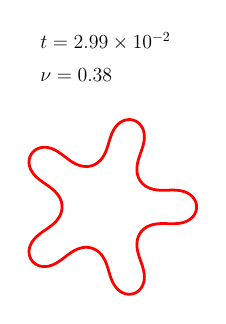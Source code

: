 \begin{tikzpicture}[scale=0.5]

  \begin{axis}[
    hide axis,
    axis equal image,
    xmin = -1.42,
    xmax = 1.42,
    ymin = -1.42,
    ymax = 1.42,
    xtick = \empty,
    ytick = \empty,
    title style={align=left},
    title={\Large $t = 2.99 \times 10^{-2}$ \\ \\ \Large $\nu = 0.38$}
  ]

\addplot[red,line width=2pt] coordinates{
(1.154e+00,-1.568e-12)
(1.152e+00,2.772e-02)
(1.145e+00,5.546e-02)
(1.134e+00,8.306e-02)
(1.118e+00,1.1e-01)
(1.096e+00,1.355e-01)
(1.068e+00,1.585e-01)
(1.036e+00,1.78e-01)
(9.989e-01,1.932e-01)
(9.587e-01,2.039e-01)
(9.162e-01,2.102e-01)
(8.724e-01,2.129e-01)
(8.28e-01,2.13e-01)
(7.837e-01,2.119e-01)
(7.399e-01,2.109e-01)
(6.972e-01,2.113e-01)
(6.561e-01,2.142e-01)
(6.175e-01,2.2e-01)
(5.82e-01,2.29e-01)
(5.505e-01,2.406e-01)
(5.233e-01,2.542e-01)
(5.008e-01,2.686e-01)
(4.827e-01,2.828e-01)
(4.687e-01,2.96e-01)
(4.58e-01,3.076e-01)
(4.496e-01,3.178e-01)
(4.425e-01,3.274e-01)
(4.355e-01,3.381e-01)
(4.279e-01,3.512e-01)
(4.198e-01,3.679e-01)
(4.118e-01,3.886e-01)
(4.047e-01,4.137e-01)
(3.996e-01,4.429e-01)
(3.976e-01,4.758e-01)
(3.993e-01,5.118e-01)
(4.049e-01,5.5e-01)
(4.142e-01,5.897e-01)
(4.265e-01,6.303e-01)
(4.407e-01,6.716e-01)
(4.555e-01,7.133e-01)
(4.695e-01,7.554e-01)
(4.811e-01,7.979e-01)
(4.891e-01,8.403e-01)
(4.924e-01,8.821e-01)
(4.904e-01,9.223e-01)
(4.83e-01,9.599e-01)
(4.705e-01,9.94e-01)
(4.538e-01,1.024e+00)
(4.338e-01,1.049e+00)
(4.114e-01,1.069e+00)
(3.873e-01,1.085e+00)
(3.619e-01,1.096e+00)
(3.352e-01,1.103e+00)
(3.07e-01,1.107e+00)
(2.776e-01,1.105e+00)
(2.47e-01,1.099e+00)
(2.159e-01,1.087e+00)
(1.854e-01,1.069e+00)
(1.563e-01,1.046e+00)
(1.298e-01,1.016e+00)
(1.066e-01,9.82e-01)
(8.675e-02,9.442e-01)
(7.011e-02,9.038e-01)
(5.592e-02,8.618e-01)
(4.315e-02,8.193e-01)
(3.064e-02,7.772e-01)
(1.73e-02,7.363e-01)
(2.304e-03,6.976e-01)
(-1.478e-02,6.619e-01)
(-3.389e-02,6.301e-01)
(-5.452e-02,6.028e-01)
(-7.58e-02,5.802e-01)
(-9.667e-02,5.623e-01)
(-1.162e-01,5.488e-01)
(-1.335e-01,5.388e-01)
(-1.484e-01,5.317e-01)
(-1.609e-01,5.267e-01)
(-1.724e-01,5.228e-01)
(-1.843e-01,5.193e-01)
(-1.986e-01,5.161e-01)
(-2.162e-01,5.134e-01)
(-2.376e-01,5.118e-01)
(-2.629e-01,5.123e-01)
(-2.916e-01,5.158e-01)
(-3.231e-01,5.232e-01)
(-3.565e-01,5.35e-01)
(-3.91e-01,5.512e-01)
(-4.259e-01,5.716e-01)
(-4.607e-01,5.954e-01)
(-4.955e-01,6.213e-01)
(-5.305e-01,6.483e-01)
(-5.661e-01,6.748e-01)
(-6.027e-01,6.995e-01)
(-6.404e-01,7.21e-01)
(-6.79e-01,7.381e-01)
(-7.179e-01,7.498e-01)
(-7.562e-01,7.555e-01)
(-7.929e-01,7.554e-01)
(-8.269e-01,7.497e-01)
(-8.576e-01,7.392e-01)
(-8.845e-01,7.248e-01)
(-9.075e-01,7.074e-01)
(-9.27e-01,6.872e-01)
(-9.429e-01,6.645e-01)
(-9.554e-01,6.393e-01)
(-9.641e-01,6.114e-01)
(-9.685e-01,5.809e-01)
(-9.68e-01,5.481e-01)
(-9.617e-01,5.137e-01)
(-9.492e-01,4.787e-01)
(-9.307e-01,4.442e-01)
(-9.065e-01,4.112e-01)
(-8.775e-01,3.802e-01)
(-8.447e-01,3.515e-01)
(-8.096e-01,3.247e-01)
(-7.732e-01,2.992e-01)
(-7.368e-01,2.743e-01)
(-7.017e-01,2.491e-01)
(-6.689e-01,2.231e-01)
(-6.395e-01,1.96e-01)
(-6.143e-01,1.681e-01)
(-5.937e-01,1.4e-01)
(-5.779e-01,1.125e-01)
(-5.665e-01,8.672e-02)
(-5.589e-01,6.341e-02)
(-5.543e-01,4.318e-02)
(-5.519e-01,2.623e-02)
(-5.507e-01,1.221e-02)
(-5.504e-01,1.827e-12)
(-5.507e-01,-1.221e-02)
(-5.519e-01,-2.623e-02)
(-5.543e-01,-4.318e-02)
(-5.589e-01,-6.341e-02)
(-5.665e-01,-8.672e-02)
(-5.779e-01,-1.125e-01)
(-5.937e-01,-1.4e-01)
(-6.143e-01,-1.681e-01)
(-6.395e-01,-1.96e-01)
(-6.689e-01,-2.231e-01)
(-7.017e-01,-2.491e-01)
(-7.368e-01,-2.743e-01)
(-7.732e-01,-2.992e-01)
(-8.096e-01,-3.247e-01)
(-8.447e-01,-3.515e-01)
(-8.775e-01,-3.802e-01)
(-9.065e-01,-4.112e-01)
(-9.307e-01,-4.442e-01)
(-9.492e-01,-4.787e-01)
(-9.617e-01,-5.137e-01)
(-9.68e-01,-5.481e-01)
(-9.685e-01,-5.809e-01)
(-9.641e-01,-6.114e-01)
(-9.554e-01,-6.393e-01)
(-9.429e-01,-6.645e-01)
(-9.27e-01,-6.872e-01)
(-9.075e-01,-7.074e-01)
(-8.845e-01,-7.248e-01)
(-8.576e-01,-7.392e-01)
(-8.269e-01,-7.497e-01)
(-7.929e-01,-7.554e-01)
(-7.562e-01,-7.555e-01)
(-7.179e-01,-7.498e-01)
(-6.79e-01,-7.381e-01)
(-6.404e-01,-7.21e-01)
(-6.027e-01,-6.995e-01)
(-5.661e-01,-6.748e-01)
(-5.305e-01,-6.483e-01)
(-4.955e-01,-6.213e-01)
(-4.607e-01,-5.954e-01)
(-4.259e-01,-5.716e-01)
(-3.91e-01,-5.512e-01)
(-3.565e-01,-5.35e-01)
(-3.231e-01,-5.232e-01)
(-2.916e-01,-5.158e-01)
(-2.629e-01,-5.123e-01)
(-2.376e-01,-5.118e-01)
(-2.162e-01,-5.134e-01)
(-1.986e-01,-5.161e-01)
(-1.843e-01,-5.193e-01)
(-1.724e-01,-5.228e-01)
(-1.609e-01,-5.267e-01)
(-1.484e-01,-5.317e-01)
(-1.335e-01,-5.388e-01)
(-1.162e-01,-5.488e-01)
(-9.667e-02,-5.623e-01)
(-7.58e-02,-5.802e-01)
(-5.452e-02,-6.028e-01)
(-3.389e-02,-6.301e-01)
(-1.478e-02,-6.619e-01)
(2.304e-03,-6.976e-01)
(1.73e-02,-7.363e-01)
(3.064e-02,-7.772e-01)
(4.315e-02,-8.193e-01)
(5.592e-02,-8.618e-01)
(7.011e-02,-9.038e-01)
(8.675e-02,-9.442e-01)
(1.066e-01,-9.82e-01)
(1.298e-01,-1.016e+00)
(1.563e-01,-1.046e+00)
(1.854e-01,-1.069e+00)
(2.159e-01,-1.087e+00)
(2.47e-01,-1.099e+00)
(2.776e-01,-1.105e+00)
(3.07e-01,-1.107e+00)
(3.352e-01,-1.103e+00)
(3.619e-01,-1.096e+00)
(3.873e-01,-1.085e+00)
(4.114e-01,-1.069e+00)
(4.338e-01,-1.049e+00)
(4.538e-01,-1.024e+00)
(4.705e-01,-9.94e-01)
(4.83e-01,-9.599e-01)
(4.904e-01,-9.223e-01)
(4.924e-01,-8.821e-01)
(4.891e-01,-8.403e-01)
(4.811e-01,-7.979e-01)
(4.695e-01,-7.554e-01)
(4.555e-01,-7.133e-01)
(4.407e-01,-6.716e-01)
(4.265e-01,-6.303e-01)
(4.142e-01,-5.897e-01)
(4.049e-01,-5.5e-01)
(3.993e-01,-5.118e-01)
(3.976e-01,-4.758e-01)
(3.996e-01,-4.429e-01)
(4.047e-01,-4.137e-01)
(4.118e-01,-3.886e-01)
(4.198e-01,-3.679e-01)
(4.279e-01,-3.512e-01)
(4.355e-01,-3.381e-01)
(4.425e-01,-3.274e-01)
(4.496e-01,-3.178e-01)
(4.58e-01,-3.076e-01)
(4.687e-01,-2.96e-01)
(4.827e-01,-2.828e-01)
(5.008e-01,-2.686e-01)
(5.233e-01,-2.542e-01)
(5.505e-01,-2.406e-01)
(5.82e-01,-2.29e-01)
(6.175e-01,-2.2e-01)
(6.561e-01,-2.142e-01)
(6.972e-01,-2.113e-01)
(7.399e-01,-2.109e-01)
(7.837e-01,-2.119e-01)
(8.28e-01,-2.13e-01)
(8.724e-01,-2.129e-01)
(9.162e-01,-2.102e-01)
(9.587e-01,-2.039e-01)
(9.989e-01,-1.932e-01)
(1.036e+00,-1.78e-01)
(1.068e+00,-1.585e-01)
(1.096e+00,-1.355e-01)
(1.118e+00,-1.1e-01)
(1.134e+00,-8.306e-02)
(1.145e+00,-5.546e-02)
(1.152e+00,-2.772e-02)
(1.154e+00,-1.568e-12)
};


\end{axis}

\end{tikzpicture}
